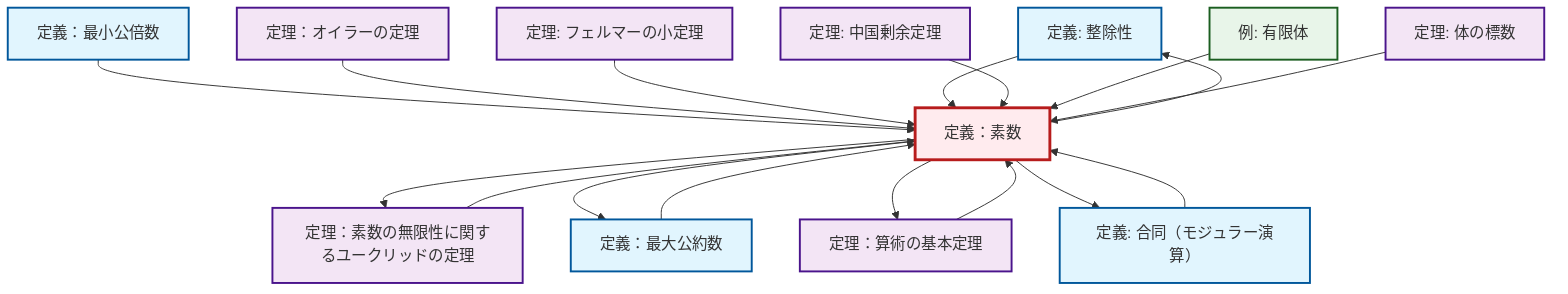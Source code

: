 graph TD
    classDef definition fill:#e1f5fe,stroke:#01579b,stroke-width:2px
    classDef theorem fill:#f3e5f5,stroke:#4a148c,stroke-width:2px
    classDef axiom fill:#fff3e0,stroke:#e65100,stroke-width:2px
    classDef example fill:#e8f5e9,stroke:#1b5e20,stroke-width:2px
    classDef current fill:#ffebee,stroke:#b71c1c,stroke-width:3px
    def-divisibility["定義: 整除性"]:::definition
    thm-euler["定理：オイラーの定理"]:::theorem
    thm-fermat-little["定理: フェルマーの小定理"]:::theorem
    thm-euclid-infinitude-primes["定理：素数の無限性に関するユークリッドの定理"]:::theorem
    def-gcd["定義：最大公約数"]:::definition
    ex-finite-field["例: 有限体"]:::example
    thm-fundamental-arithmetic["定理：算術の基本定理"]:::theorem
    def-lcm["定義：最小公倍数"]:::definition
    def-prime["定義：素数"]:::definition
    thm-chinese-remainder["定理: 中国剰余定理"]:::theorem
    thm-field-characteristic["定理: 体の標数"]:::theorem
    def-congruence["定義: 合同（モジュラー演算）"]:::definition
    def-prime --> thm-euclid-infinitude-primes
    def-prime --> def-gcd
    def-lcm --> def-prime
    thm-euler --> def-prime
    thm-fermat-little --> def-prime
    def-divisibility --> def-prime
    def-prime --> thm-fundamental-arithmetic
    def-congruence --> def-prime
    thm-chinese-remainder --> def-prime
    def-gcd --> def-prime
    def-prime --> def-congruence
    ex-finite-field --> def-prime
    thm-field-characteristic --> def-prime
    def-prime --> def-divisibility
    thm-euclid-infinitude-primes --> def-prime
    thm-fundamental-arithmetic --> def-prime
    class def-prime current